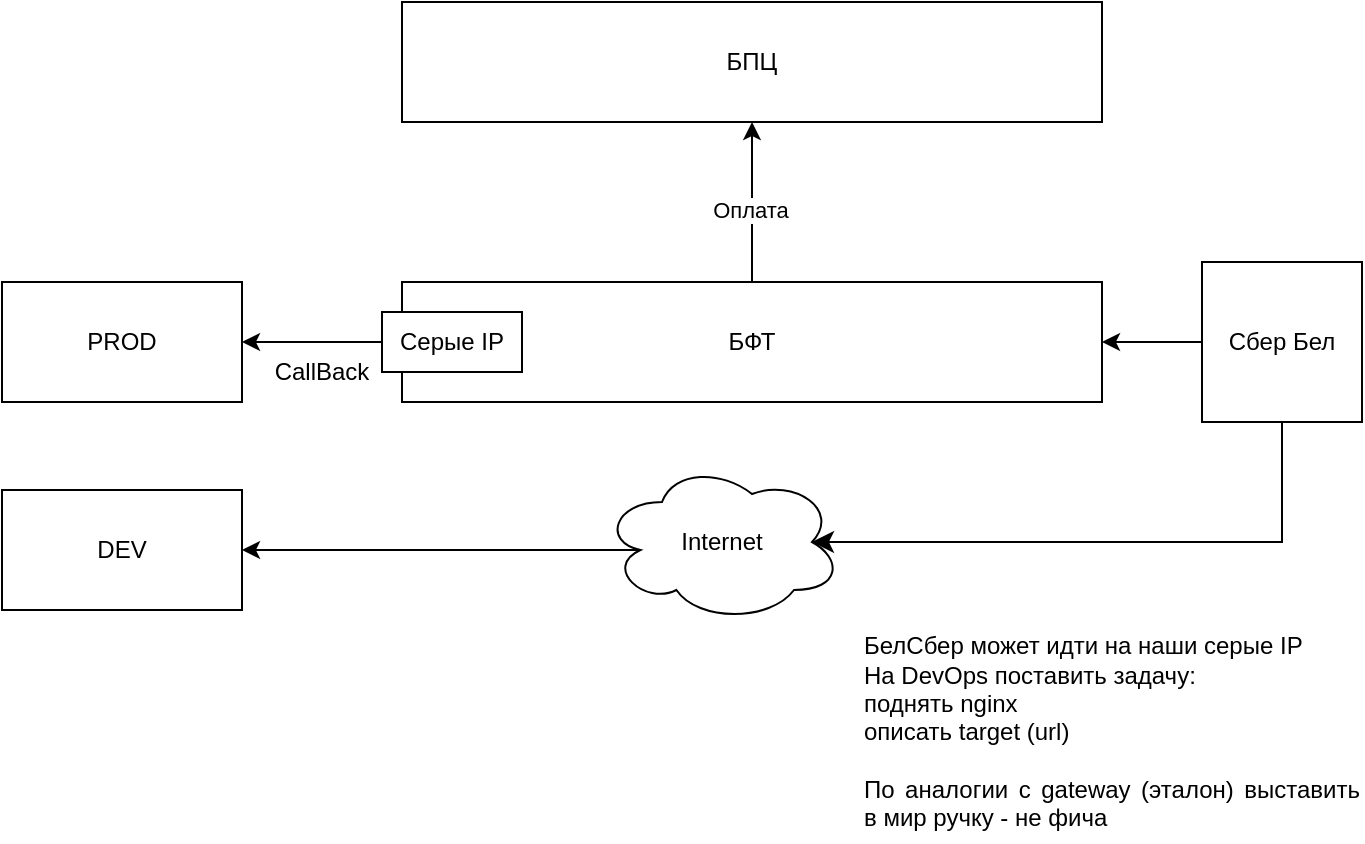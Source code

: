 <mxfile version="24.8.6">
  <diagram name="Page-1" id="Ai7uNtxK-E3zKdr2nZfe">
    <mxGraphModel dx="1212" dy="729" grid="1" gridSize="10" guides="1" tooltips="1" connect="1" arrows="1" fold="1" page="1" pageScale="1" pageWidth="850" pageHeight="1100" math="0" shadow="0">
      <root>
        <mxCell id="0" />
        <mxCell id="1" parent="0" />
        <mxCell id="hswAOvg65QuokWtJif0Z-1" value="БПЦ" style="rounded=0;whiteSpace=wrap;html=1;" vertex="1" parent="1">
          <mxGeometry x="320" y="20" width="350" height="60" as="geometry" />
        </mxCell>
        <mxCell id="hswAOvg65QuokWtJif0Z-2" value="БФТ" style="rounded=0;whiteSpace=wrap;html=1;" vertex="1" parent="1">
          <mxGeometry x="320" y="160" width="350" height="60" as="geometry" />
        </mxCell>
        <mxCell id="hswAOvg65QuokWtJif0Z-3" value="PROD" style="rounded=0;whiteSpace=wrap;html=1;" vertex="1" parent="1">
          <mxGeometry x="120" y="160" width="120" height="60" as="geometry" />
        </mxCell>
        <mxCell id="hswAOvg65QuokWtJif0Z-4" value="" style="endArrow=classic;html=1;rounded=0;entryX=1;entryY=0.5;entryDx=0;entryDy=0;exitX=0;exitY=0.5;exitDx=0;exitDy=0;" edge="1" parent="1" source="hswAOvg65QuokWtJif0Z-2" target="hswAOvg65QuokWtJif0Z-3">
          <mxGeometry width="50" height="50" relative="1" as="geometry">
            <mxPoint x="400" y="560" as="sourcePoint" />
            <mxPoint x="450" y="510" as="targetPoint" />
          </mxGeometry>
        </mxCell>
        <mxCell id="hswAOvg65QuokWtJif0Z-5" value="CallBack" style="text;html=1;align=center;verticalAlign=middle;whiteSpace=wrap;rounded=0;" vertex="1" parent="1">
          <mxGeometry x="250" y="190" width="60" height="30" as="geometry" />
        </mxCell>
        <mxCell id="hswAOvg65QuokWtJif0Z-6" value="" style="endArrow=classic;html=1;rounded=0;entryX=0.5;entryY=1;entryDx=0;entryDy=0;" edge="1" parent="1" source="hswAOvg65QuokWtJif0Z-2" target="hswAOvg65QuokWtJif0Z-1">
          <mxGeometry width="50" height="50" relative="1" as="geometry">
            <mxPoint x="400" y="560" as="sourcePoint" />
            <mxPoint x="450" y="510" as="targetPoint" />
          </mxGeometry>
        </mxCell>
        <mxCell id="hswAOvg65QuokWtJif0Z-7" value="Оплата" style="edgeLabel;html=1;align=center;verticalAlign=middle;resizable=0;points=[];" vertex="1" connectable="0" parent="hswAOvg65QuokWtJif0Z-6">
          <mxGeometry x="-0.102" y="1" relative="1" as="geometry">
            <mxPoint as="offset" />
          </mxGeometry>
        </mxCell>
        <mxCell id="hswAOvg65QuokWtJif0Z-8" value="Internet" style="ellipse;shape=cloud;whiteSpace=wrap;html=1;" vertex="1" parent="1">
          <mxGeometry x="420" y="250" width="120" height="80" as="geometry" />
        </mxCell>
        <mxCell id="hswAOvg65QuokWtJif0Z-9" value="Сбер Бел" style="whiteSpace=wrap;html=1;aspect=fixed;" vertex="1" parent="1">
          <mxGeometry x="720" y="150" width="80" height="80" as="geometry" />
        </mxCell>
        <mxCell id="hswAOvg65QuokWtJif0Z-10" value="" style="edgeStyle=elbowEdgeStyle;elbow=horizontal;endArrow=classic;html=1;curved=0;rounded=0;endSize=8;startSize=8;exitX=0.5;exitY=1;exitDx=0;exitDy=0;entryX=0.875;entryY=0.5;entryDx=0;entryDy=0;entryPerimeter=0;" edge="1" parent="1" source="hswAOvg65QuokWtJif0Z-9" target="hswAOvg65QuokWtJif0Z-8">
          <mxGeometry width="50" height="50" relative="1" as="geometry">
            <mxPoint x="420" y="270" as="sourcePoint" />
            <mxPoint x="470" y="220" as="targetPoint" />
            <Array as="points">
              <mxPoint x="760" y="260" />
            </Array>
          </mxGeometry>
        </mxCell>
        <mxCell id="hswAOvg65QuokWtJif0Z-12" value="Серые IP" style="rounded=0;whiteSpace=wrap;html=1;" vertex="1" parent="1">
          <mxGeometry x="310" y="175" width="70" height="30" as="geometry" />
        </mxCell>
        <mxCell id="hswAOvg65QuokWtJif0Z-13" value="" style="endArrow=classic;html=1;rounded=0;entryX=1;entryY=0.5;entryDx=0;entryDy=0;exitX=0;exitY=0.5;exitDx=0;exitDy=0;" edge="1" parent="1" source="hswAOvg65QuokWtJif0Z-9" target="hswAOvg65QuokWtJif0Z-2">
          <mxGeometry width="50" height="50" relative="1" as="geometry">
            <mxPoint x="420" y="270" as="sourcePoint" />
            <mxPoint x="470" y="220" as="targetPoint" />
          </mxGeometry>
        </mxCell>
        <mxCell id="hswAOvg65QuokWtJif0Z-14" value="DEV" style="rounded=0;whiteSpace=wrap;html=1;" vertex="1" parent="1">
          <mxGeometry x="120" y="264" width="120" height="60" as="geometry" />
        </mxCell>
        <mxCell id="hswAOvg65QuokWtJif0Z-15" value="" style="endArrow=classic;html=1;rounded=0;entryX=1;entryY=0.5;entryDx=0;entryDy=0;exitX=0.16;exitY=0.55;exitDx=0;exitDy=0;exitPerimeter=0;" edge="1" parent="1" source="hswAOvg65QuokWtJif0Z-8" target="hswAOvg65QuokWtJif0Z-14">
          <mxGeometry width="50" height="50" relative="1" as="geometry">
            <mxPoint x="420" y="270" as="sourcePoint" />
            <mxPoint x="470" y="220" as="targetPoint" />
          </mxGeometry>
        </mxCell>
        <mxCell id="hswAOvg65QuokWtJif0Z-17" value="&lt;div style=&quot;text-align: justify;&quot;&gt;&lt;span style=&quot;background-color: initial;&quot;&gt;БелСбер может идти на наши серые IP&lt;/span&gt;&lt;/div&gt;&lt;div style=&quot;text-align: justify;&quot;&gt;На DevOps поставить задачу:&lt;/div&gt;&lt;div style=&quot;text-align: justify;&quot;&gt;поднять nginx&lt;/div&gt;&lt;div style=&quot;text-align: justify;&quot;&gt;описать target (url)&lt;/div&gt;&lt;div style=&quot;text-align: justify;&quot;&gt;&lt;br&gt;&lt;/div&gt;&lt;div style=&quot;text-align: justify;&quot;&gt;По аналогии с gateway (эталон) выставить в мир ручку - не фича&lt;/div&gt;" style="text;html=1;align=center;verticalAlign=middle;whiteSpace=wrap;rounded=0;" vertex="1" parent="1">
          <mxGeometry x="550" y="330" width="250" height="110" as="geometry" />
        </mxCell>
      </root>
    </mxGraphModel>
  </diagram>
</mxfile>
